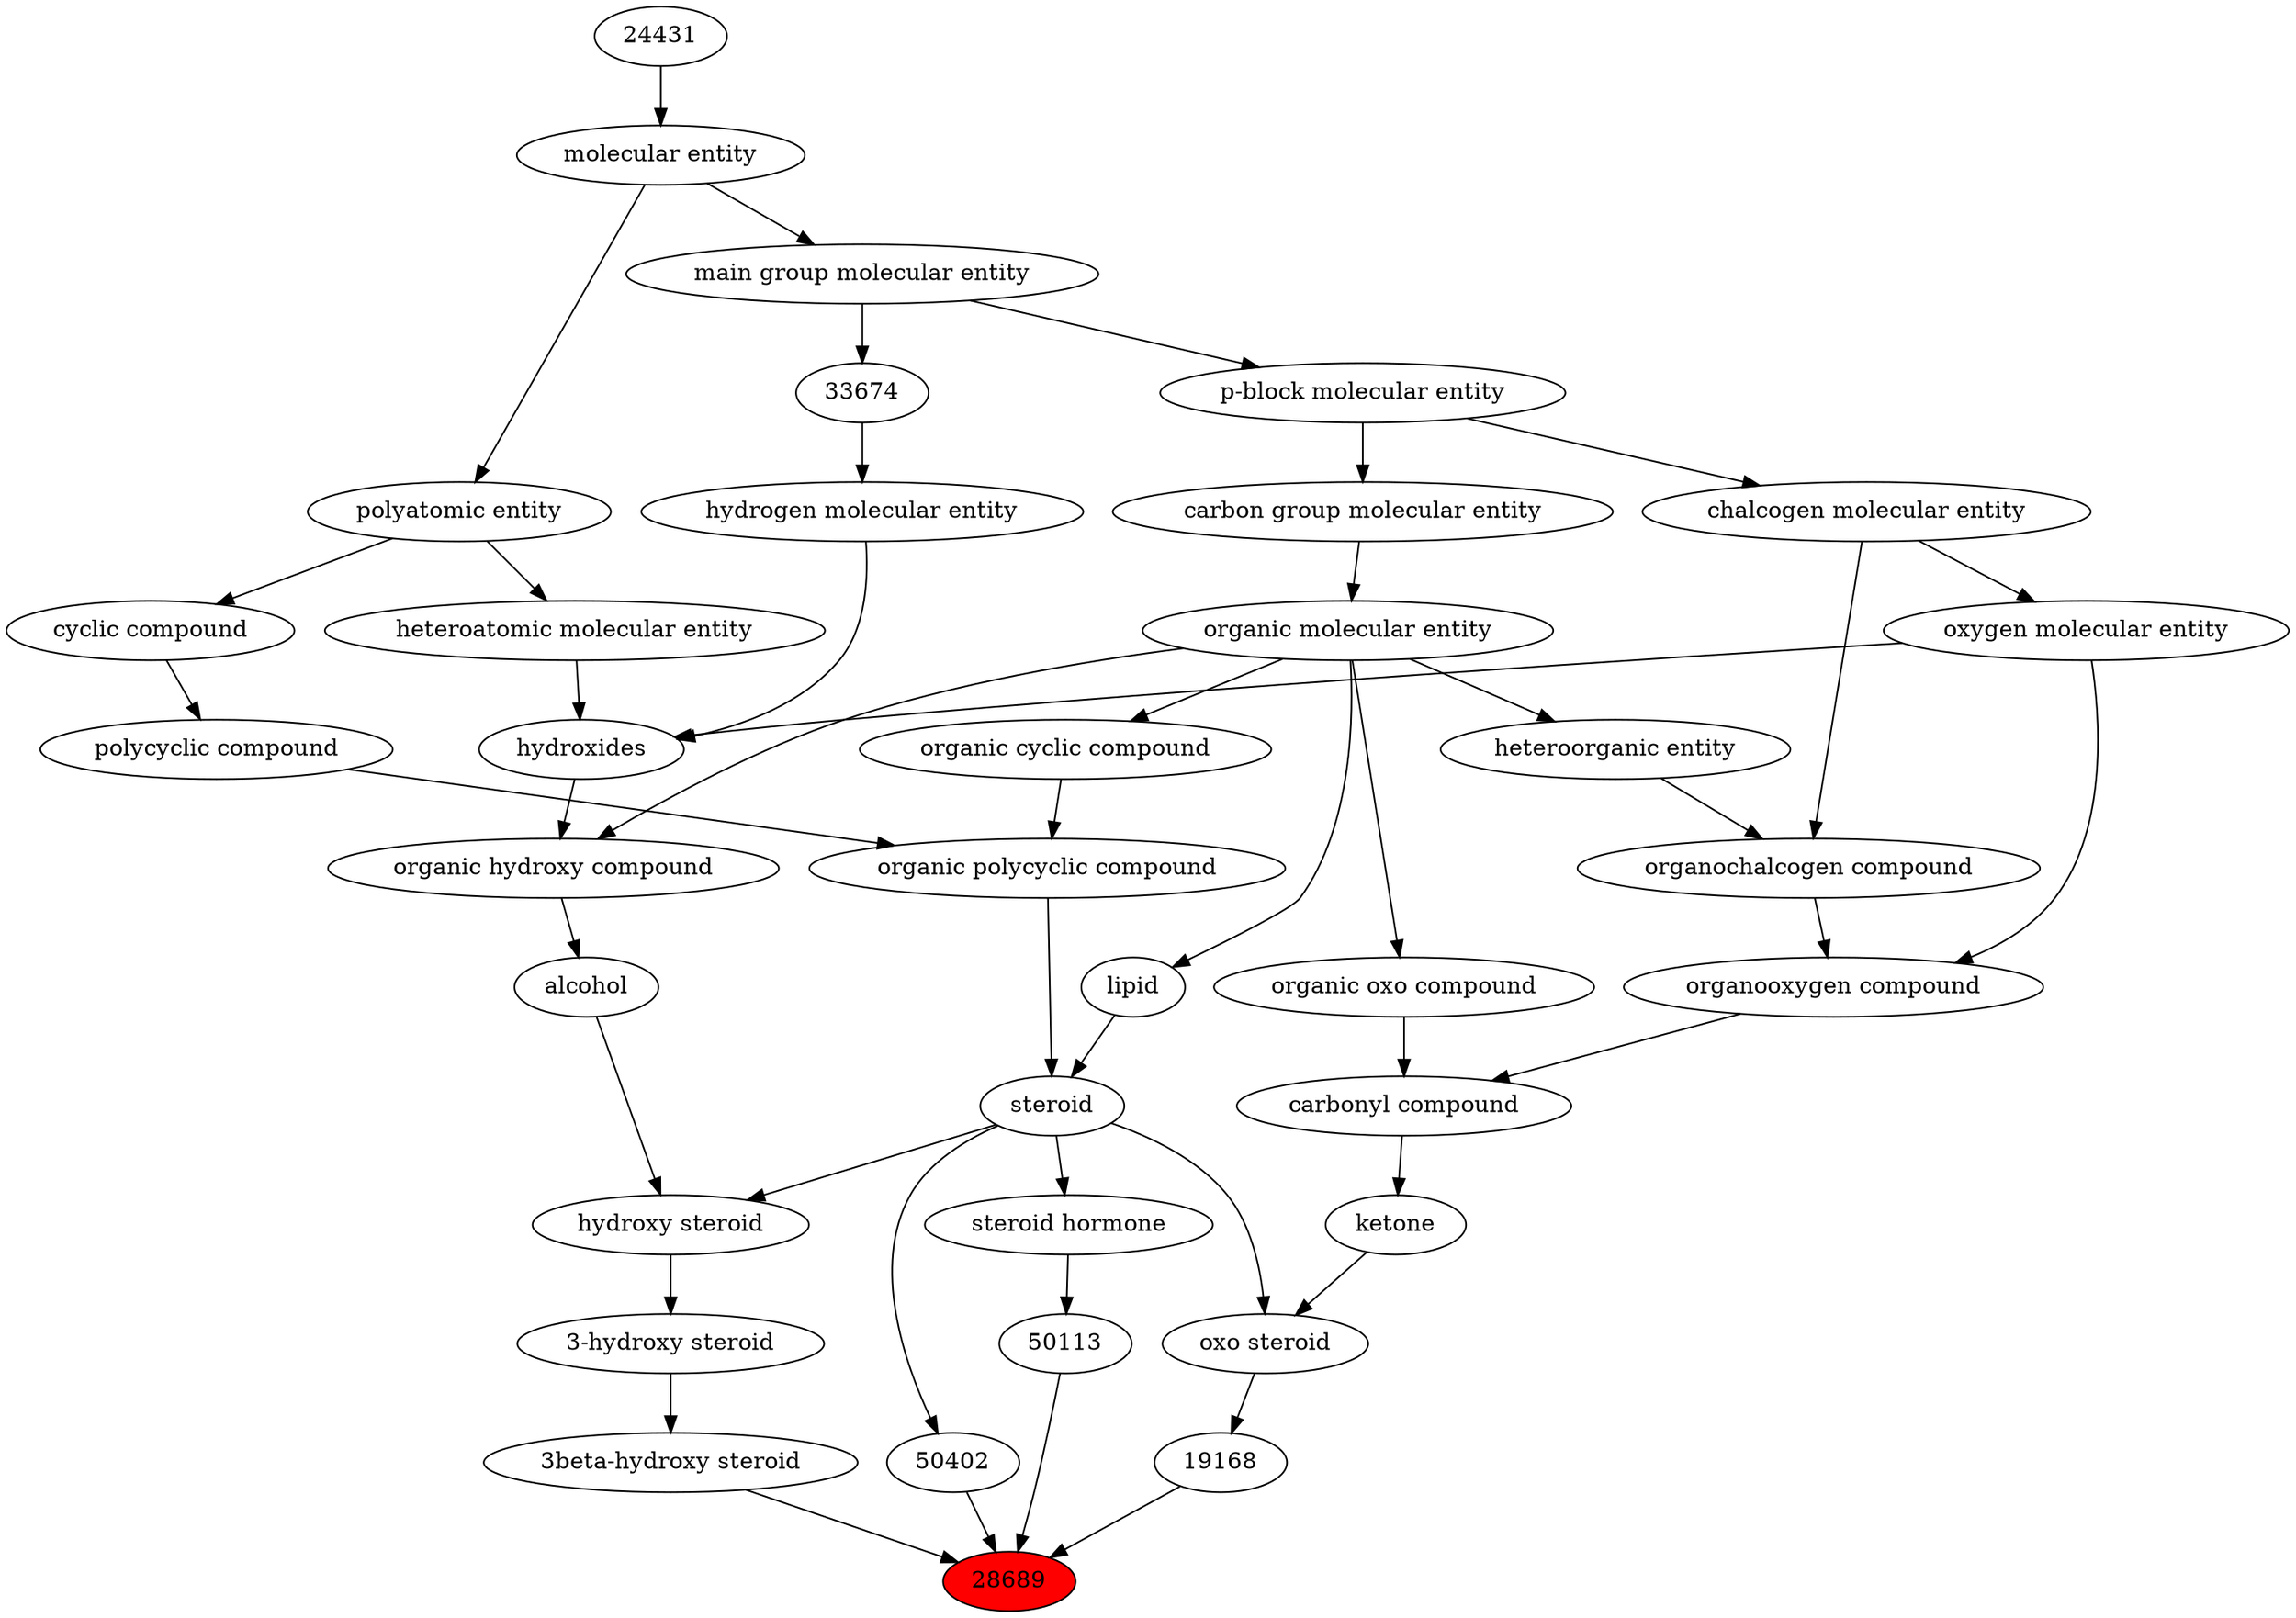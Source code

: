 digraph tree{ 
28689 [label="28689" fillcolor=red style=filled]
36836 -> 28689
19168 -> 28689
50113 -> 28689
50402 -> 28689
36836 [label="3beta-hydroxy steroid"]
36834 -> 36836
19168 [label="19168"]
35789 -> 19168
50113 [label="50113"]
26764 -> 50113
50402 [label="50402"]
35341 -> 50402
36834 [label="3-hydroxy steroid"]
35350 -> 36834
35789 [label="oxo steroid"]
17087 -> 35789
35341 -> 35789
26764 [label="steroid hormone"]
35341 -> 26764
35341 [label="steroid"]
51958 -> 35341
18059 -> 35341
35350 [label="hydroxy steroid"]
30879 -> 35350
35341 -> 35350
17087 [label="ketone"]
36586 -> 17087
51958 [label="organic polycyclic compound"]
33832 -> 51958
33635 -> 51958
18059 [label="lipid"]
50860 -> 18059
30879 [label="alcohol"]
33822 -> 30879
36586 [label="carbonyl compound"]
36587 -> 36586
36963 -> 36586
33832 [label="organic cyclic compound"]
50860 -> 33832
33635 [label="polycyclic compound"]
33595 -> 33635
50860 [label="organic molecular entity"]
33582 -> 50860
33822 [label="organic hydroxy compound"]
24651 -> 33822
50860 -> 33822
36587 [label="organic oxo compound"]
50860 -> 36587
36963 [label="organooxygen compound"]
36962 -> 36963
25806 -> 36963
33595 [label="cyclic compound"]
36357 -> 33595
33582 [label="carbon group molecular entity"]
33675 -> 33582
24651 [label="hydroxides"]
25806 -> 24651
33608 -> 24651
37577 -> 24651
36962 [label="organochalcogen compound"]
33285 -> 36962
33304 -> 36962
25806 [label="oxygen molecular entity"]
33304 -> 25806
36357 [label="polyatomic entity"]
23367 -> 36357
33675 [label="p-block molecular entity"]
33579 -> 33675
33608 [label="hydrogen molecular entity"]
33674 -> 33608
37577 [label="heteroatomic molecular entity"]
36357 -> 37577
33285 [label="heteroorganic entity"]
50860 -> 33285
33304 [label="chalcogen molecular entity"]
33675 -> 33304
23367 [label="molecular entity"]
24431 -> 23367
33579 [label="main group molecular entity"]
23367 -> 33579
33674 [label="33674"]
33579 -> 33674
24431 [label="24431"]
}